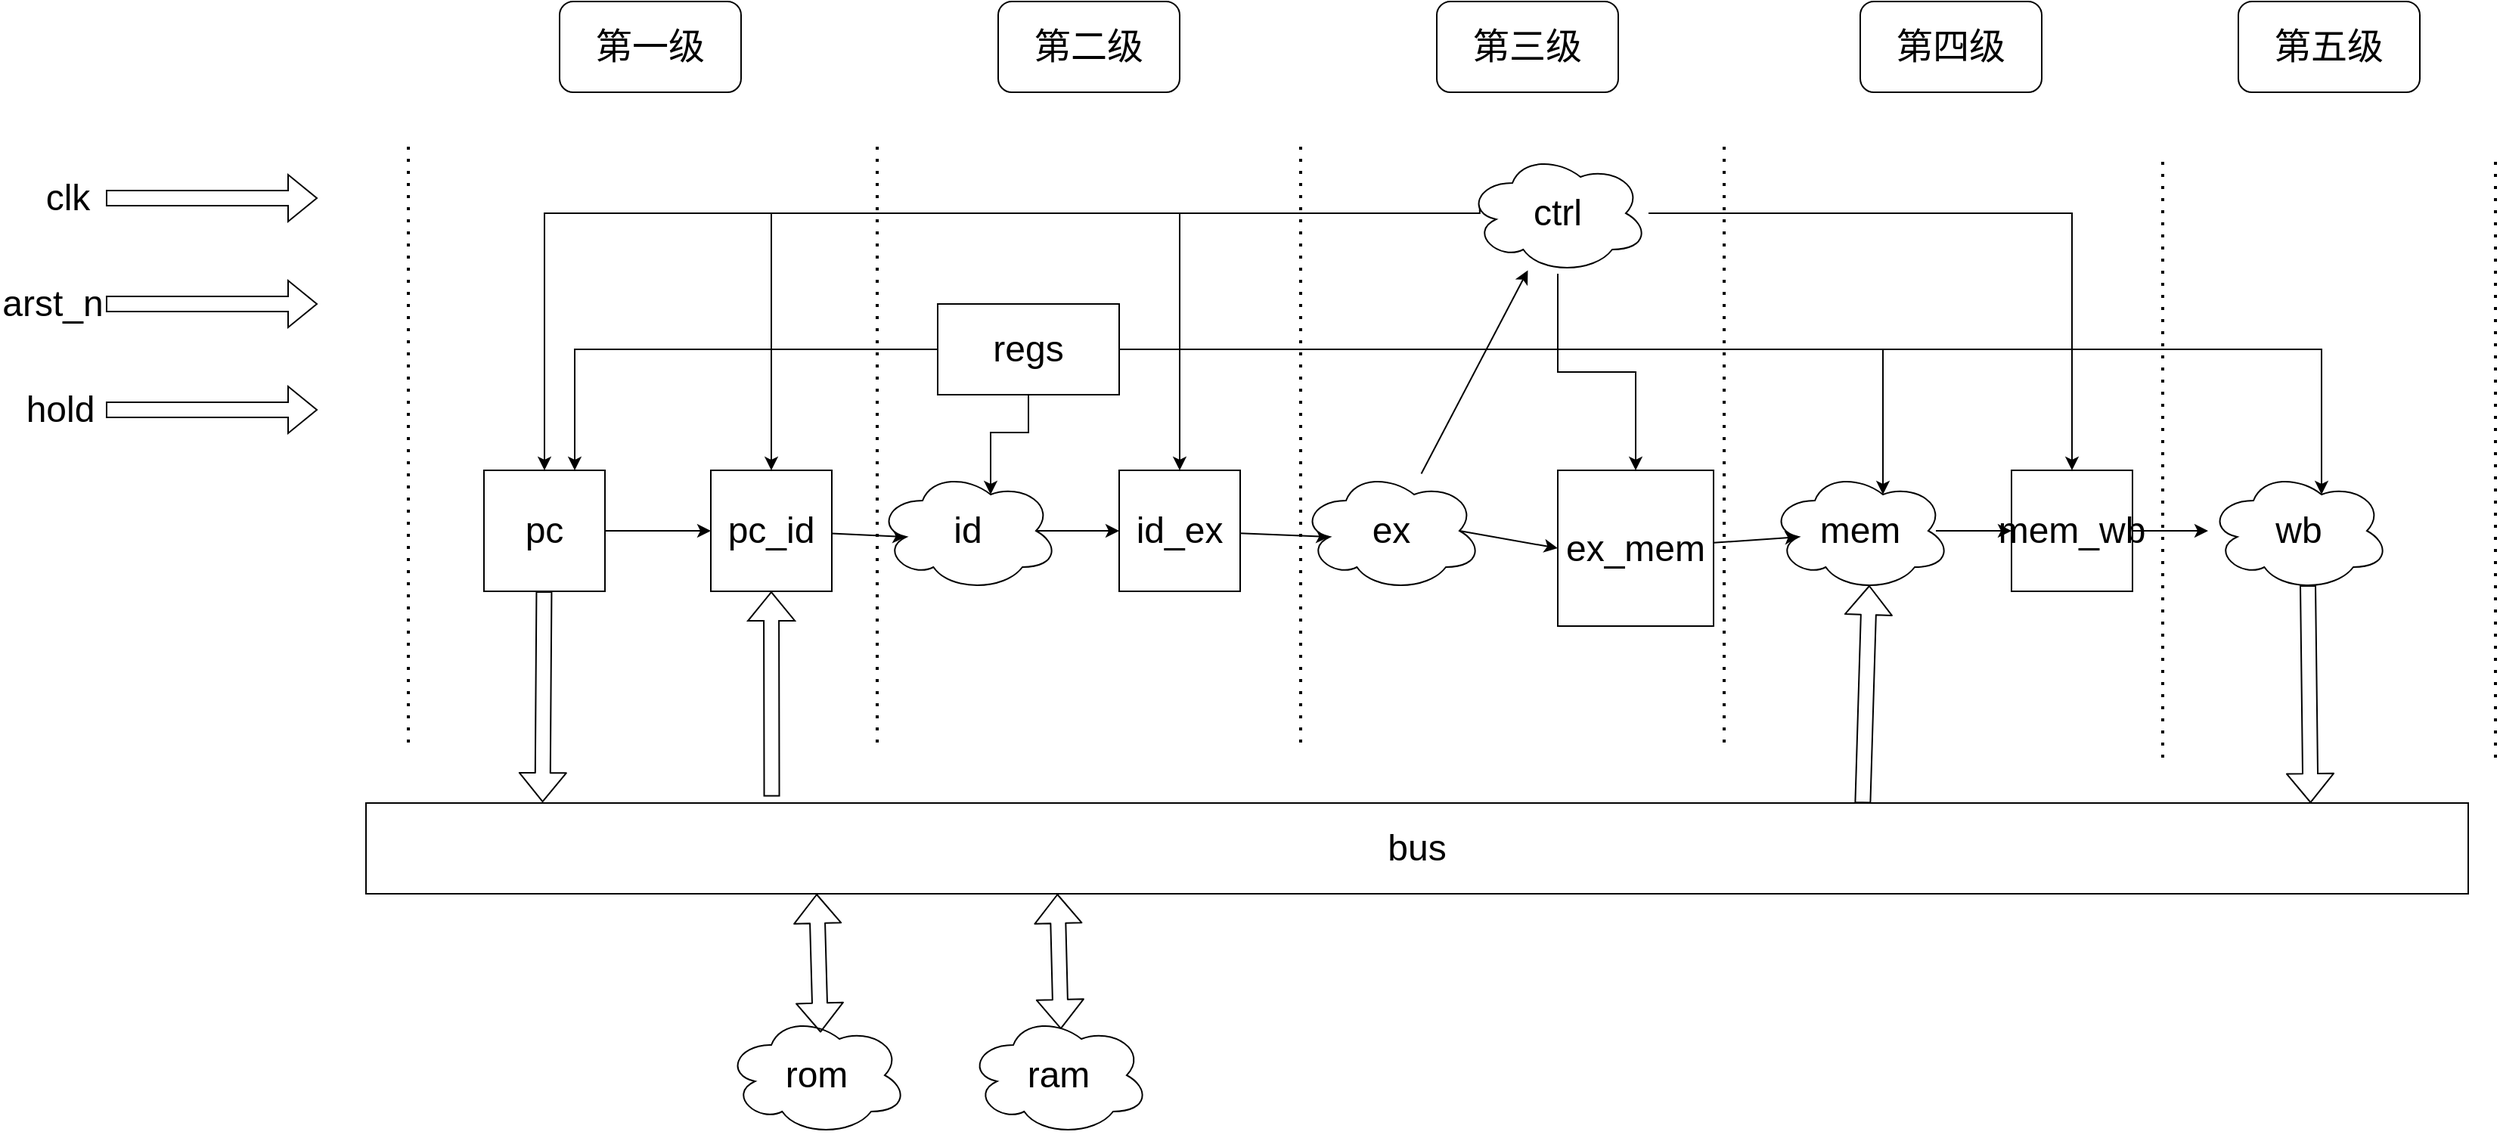 <mxfile>
    <diagram id="naFQU-C3lpWFJUoVj6_K" name="第 1 页">
        <mxGraphModel dx="1585" dy="1913" grid="1" gridSize="10" guides="1" tooltips="1" connect="1" arrows="1" fold="1" page="1" pageScale="1" pageWidth="827" pageHeight="1169" math="0" shadow="0">
            <root>
                <mxCell id="0"/>
                <mxCell id="1" parent="0"/>
                <mxCell id="C61x0PHZbPYTwjd0VCUy-19" style="edgeStyle=none;html=1;fontSize=24;entryX=0.16;entryY=0.55;entryDx=0;entryDy=0;entryPerimeter=0;" parent="1" source="C61x0PHZbPYTwjd0VCUy-20" target="C61x0PHZbPYTwjd0VCUy-25" edge="1">
                    <mxGeometry relative="1" as="geometry">
                        <mxPoint x="510" y="-600" as="targetPoint"/>
                    </mxGeometry>
                </mxCell>
                <mxCell id="C61x0PHZbPYTwjd0VCUy-20" value="pc_id" style="whiteSpace=wrap;html=1;aspect=fixed;fontSize=24;" parent="1" vertex="1">
                    <mxGeometry x="380" y="-640" width="80" height="80" as="geometry"/>
                </mxCell>
                <mxCell id="C61x0PHZbPYTwjd0VCUy-21" style="edgeStyle=none;html=1;entryX=0;entryY=0.5;entryDx=0;entryDy=0;fontSize=24;" parent="1" source="C61x0PHZbPYTwjd0VCUy-23" target="C61x0PHZbPYTwjd0VCUy-20" edge="1">
                    <mxGeometry relative="1" as="geometry"/>
                </mxCell>
                <mxCell id="C61x0PHZbPYTwjd0VCUy-22" style="edgeStyle=none;shape=flexArrow;html=1;entryX=0.084;entryY=-0.007;entryDx=0;entryDy=0;entryPerimeter=0;fontSize=24;" parent="1" source="C61x0PHZbPYTwjd0VCUy-23" target="C61x0PHZbPYTwjd0VCUy-37" edge="1">
                    <mxGeometry relative="1" as="geometry"/>
                </mxCell>
                <mxCell id="C61x0PHZbPYTwjd0VCUy-23" value="pc" style="whiteSpace=wrap;html=1;aspect=fixed;fontSize=24;" parent="1" vertex="1">
                    <mxGeometry x="230" y="-640" width="80" height="80" as="geometry"/>
                </mxCell>
                <mxCell id="C61x0PHZbPYTwjd0VCUy-24" style="edgeStyle=none;html=1;entryX=0;entryY=0.5;entryDx=0;entryDy=0;fontSize=24;exitX=0.875;exitY=0.5;exitDx=0;exitDy=0;exitPerimeter=0;" parent="1" source="C61x0PHZbPYTwjd0VCUy-25" target="C61x0PHZbPYTwjd0VCUy-27" edge="1">
                    <mxGeometry relative="1" as="geometry"/>
                </mxCell>
                <mxCell id="C61x0PHZbPYTwjd0VCUy-25" value="id" style="ellipse;shape=cloud;whiteSpace=wrap;html=1;fontSize=24;" parent="1" vertex="1">
                    <mxGeometry x="490" y="-640" width="120" height="80" as="geometry"/>
                </mxCell>
                <mxCell id="C61x0PHZbPYTwjd0VCUy-26" style="edgeStyle=none;html=1;entryX=0.16;entryY=0.55;entryDx=0;entryDy=0;entryPerimeter=0;fontSize=24;" parent="1" source="C61x0PHZbPYTwjd0VCUy-27" target="C61x0PHZbPYTwjd0VCUy-29" edge="1">
                    <mxGeometry relative="1" as="geometry"/>
                </mxCell>
                <mxCell id="C61x0PHZbPYTwjd0VCUy-27" value="id_ex" style="whiteSpace=wrap;html=1;aspect=fixed;fontSize=24;" parent="1" vertex="1">
                    <mxGeometry x="650" y="-640" width="80" height="80" as="geometry"/>
                </mxCell>
                <mxCell id="C61x0PHZbPYTwjd0VCUy-28" style="edgeStyle=none;html=1;entryX=0;entryY=0.5;entryDx=0;entryDy=0;fontSize=24;exitX=0.875;exitY=0.5;exitDx=0;exitDy=0;exitPerimeter=0;" parent="1" source="C61x0PHZbPYTwjd0VCUy-29" target="C61x0PHZbPYTwjd0VCUy-31" edge="1">
                    <mxGeometry relative="1" as="geometry"/>
                </mxCell>
                <mxCell id="lM2QxzhSfQ17ok12c9tM-13" style="edgeStyle=none;rounded=0;orthogonalLoop=1;jettySize=auto;html=1;fontSize=24;" parent="1" source="C61x0PHZbPYTwjd0VCUy-29" target="lM2QxzhSfQ17ok12c9tM-1" edge="1">
                    <mxGeometry relative="1" as="geometry"/>
                </mxCell>
                <mxCell id="C61x0PHZbPYTwjd0VCUy-29" value="ex" style="ellipse;shape=cloud;whiteSpace=wrap;html=1;fontSize=24;" parent="1" vertex="1">
                    <mxGeometry x="770" y="-640" width="120" height="80" as="geometry"/>
                </mxCell>
                <mxCell id="C61x0PHZbPYTwjd0VCUy-30" style="edgeStyle=none;html=1;fontSize=24;entryX=0.16;entryY=0.55;entryDx=0;entryDy=0;entryPerimeter=0;" parent="1" source="C61x0PHZbPYTwjd0VCUy-31" target="C61x0PHZbPYTwjd0VCUy-33" edge="1">
                    <mxGeometry relative="1" as="geometry"/>
                </mxCell>
                <mxCell id="lM2QxzhSfQ17ok12c9tM-11" style="edgeStyle=orthogonalEdgeStyle;rounded=0;orthogonalLoop=1;jettySize=auto;html=1;exitX=1;exitY=1;exitDx=0;exitDy=0;fontSize=24;" parent="1" source="C61x0PHZbPYTwjd0VCUy-31" edge="1">
                    <mxGeometry relative="1" as="geometry">
                        <mxPoint x="1020" y="-559.538" as="targetPoint"/>
                    </mxGeometry>
                </mxCell>
                <mxCell id="C61x0PHZbPYTwjd0VCUy-31" value="ex_mem" style="whiteSpace=wrap;html=1;aspect=fixed;fontSize=24;" parent="1" vertex="1">
                    <mxGeometry x="940" y="-640" width="103" height="103" as="geometry"/>
                </mxCell>
                <mxCell id="C61x0PHZbPYTwjd0VCUy-32" style="edgeStyle=none;html=1;fontSize=24;" parent="1" edge="1">
                    <mxGeometry relative="1" as="geometry">
                        <mxPoint x="1240" y="-600" as="targetPoint"/>
                        <Array as="points"/>
                        <mxPoint x="1190" y="-600" as="sourcePoint"/>
                    </mxGeometry>
                </mxCell>
                <mxCell id="C61x0PHZbPYTwjd0VCUy-33" value="mem" style="ellipse;shape=cloud;whiteSpace=wrap;html=1;fontSize=24;" parent="1" vertex="1">
                    <mxGeometry x="1080" y="-640" width="120" height="80" as="geometry"/>
                </mxCell>
                <mxCell id="C61x0PHZbPYTwjd0VCUy-34" style="edgeStyle=none;html=1;fontSize=24;" parent="1" source="C61x0PHZbPYTwjd0VCUy-35" target="C61x0PHZbPYTwjd0VCUy-36" edge="1">
                    <mxGeometry relative="1" as="geometry"/>
                </mxCell>
                <mxCell id="C61x0PHZbPYTwjd0VCUy-35" value="mem_wb" style="whiteSpace=wrap;html=1;aspect=fixed;fontSize=24;" parent="1" vertex="1">
                    <mxGeometry x="1240" y="-640" width="80" height="80" as="geometry"/>
                </mxCell>
                <mxCell id="C61x0PHZbPYTwjd0VCUy-36" value="wb" style="ellipse;shape=cloud;whiteSpace=wrap;html=1;fontSize=24;" parent="1" vertex="1">
                    <mxGeometry x="1370" y="-640" width="120" height="80" as="geometry"/>
                </mxCell>
                <mxCell id="C61x0PHZbPYTwjd0VCUy-37" value="bus" style="rounded=0;whiteSpace=wrap;html=1;fontSize=24;" parent="1" vertex="1">
                    <mxGeometry x="152" y="-420" width="1390" height="60" as="geometry"/>
                </mxCell>
                <mxCell id="C61x0PHZbPYTwjd0VCUy-38" value="rom" style="ellipse;shape=cloud;whiteSpace=wrap;html=1;fontSize=24;" parent="1" vertex="1">
                    <mxGeometry x="390" y="-280" width="120" height="80" as="geometry"/>
                </mxCell>
                <mxCell id="C61x0PHZbPYTwjd0VCUy-39" value="ram" style="ellipse;shape=cloud;whiteSpace=wrap;html=1;fontSize=24;" parent="1" vertex="1">
                    <mxGeometry x="550" y="-280" width="120" height="80" as="geometry"/>
                </mxCell>
                <mxCell id="C61x0PHZbPYTwjd0VCUy-40" value="" style="shape=flexArrow;endArrow=classic;startArrow=classic;html=1;fontSize=24;exitX=0.521;exitY=0.147;exitDx=0;exitDy=0;exitPerimeter=0;" parent="1" source="C61x0PHZbPYTwjd0VCUy-38" edge="1">
                    <mxGeometry width="100" height="100" relative="1" as="geometry">
                        <mxPoint x="450" y="-270" as="sourcePoint"/>
                        <mxPoint x="450" y="-360" as="targetPoint"/>
                    </mxGeometry>
                </mxCell>
                <mxCell id="C61x0PHZbPYTwjd0VCUy-41" value="" style="shape=flexArrow;endArrow=classic;startArrow=classic;html=1;fontSize=24;exitX=0.512;exitY=0.119;exitDx=0;exitDy=0;exitPerimeter=0;" parent="1" source="C61x0PHZbPYTwjd0VCUy-39" edge="1">
                    <mxGeometry width="100" height="100" relative="1" as="geometry">
                        <mxPoint x="609.17" y="-270" as="sourcePoint"/>
                        <mxPoint x="609.17" y="-360" as="targetPoint"/>
                    </mxGeometry>
                </mxCell>
                <mxCell id="C61x0PHZbPYTwjd0VCUy-42" style="edgeStyle=none;shape=flexArrow;html=1;entryX=0.55;entryY=0.95;entryDx=0;entryDy=0;entryPerimeter=0;fontSize=24;exitX=0.712;exitY=0.002;exitDx=0;exitDy=0;exitPerimeter=0;" parent="1" source="C61x0PHZbPYTwjd0VCUy-37" target="C61x0PHZbPYTwjd0VCUy-33" edge="1">
                    <mxGeometry relative="1" as="geometry">
                        <mxPoint x="1100" y="-410.42" as="sourcePoint"/>
                        <mxPoint x="1110" y="-570" as="targetPoint"/>
                    </mxGeometry>
                </mxCell>
                <mxCell id="C61x0PHZbPYTwjd0VCUy-43" style="edgeStyle=none;shape=flexArrow;html=1;entryX=0.925;entryY=0.002;entryDx=0;entryDy=0;entryPerimeter=0;fontSize=24;exitX=0.55;exitY=0.95;exitDx=0;exitDy=0;exitPerimeter=0;" parent="1" source="C61x0PHZbPYTwjd0VCUy-36" target="C61x0PHZbPYTwjd0VCUy-37" edge="1">
                    <mxGeometry relative="1" as="geometry">
                        <mxPoint x="1410.254" y="-559.58" as="sourcePoint"/>
                        <mxPoint x="1409.29" y="-420.0" as="targetPoint"/>
                    </mxGeometry>
                </mxCell>
                <mxCell id="C61x0PHZbPYTwjd0VCUy-44" value="" style="shape=flexArrow;endArrow=classic;html=1;rounded=0;entryX=0.5;entryY=1;entryDx=0;entryDy=0;exitX=0.193;exitY=-0.071;exitDx=0;exitDy=0;exitPerimeter=0;" parent="1" source="C61x0PHZbPYTwjd0VCUy-37" target="C61x0PHZbPYTwjd0VCUy-20" edge="1">
                    <mxGeometry width="50" height="50" relative="1" as="geometry">
                        <mxPoint x="530" y="-460" as="sourcePoint"/>
                        <mxPoint x="580" y="-510" as="targetPoint"/>
                    </mxGeometry>
                </mxCell>
                <mxCell id="C61x0PHZbPYTwjd0VCUy-45" value="" style="endArrow=none;dashed=1;html=1;dashPattern=1 3;strokeWidth=2;rounded=0;" parent="1" edge="1">
                    <mxGeometry width="50" height="50" relative="1" as="geometry">
                        <mxPoint x="180" y="-460" as="sourcePoint"/>
                        <mxPoint x="180" y="-860" as="targetPoint"/>
                    </mxGeometry>
                </mxCell>
                <mxCell id="C61x0PHZbPYTwjd0VCUy-46" value="" style="endArrow=none;dashed=1;html=1;dashPattern=1 3;strokeWidth=2;rounded=0;" parent="1" edge="1">
                    <mxGeometry width="50" height="50" relative="1" as="geometry">
                        <mxPoint x="490" y="-460" as="sourcePoint"/>
                        <mxPoint x="490" y="-860" as="targetPoint"/>
                    </mxGeometry>
                </mxCell>
                <mxCell id="C61x0PHZbPYTwjd0VCUy-47" value="" style="endArrow=none;dashed=1;html=1;dashPattern=1 3;strokeWidth=2;rounded=0;" parent="1" edge="1">
                    <mxGeometry width="50" height="50" relative="1" as="geometry">
                        <mxPoint x="770" y="-460" as="sourcePoint"/>
                        <mxPoint x="770" y="-860" as="targetPoint"/>
                    </mxGeometry>
                </mxCell>
                <mxCell id="C61x0PHZbPYTwjd0VCUy-48" value="" style="endArrow=none;dashed=1;html=1;dashPattern=1 3;strokeWidth=2;rounded=0;" parent="1" edge="1">
                    <mxGeometry width="50" height="50" relative="1" as="geometry">
                        <mxPoint x="1050" y="-460" as="sourcePoint"/>
                        <mxPoint x="1050" y="-860" as="targetPoint"/>
                    </mxGeometry>
                </mxCell>
                <mxCell id="C61x0PHZbPYTwjd0VCUy-49" value="" style="endArrow=none;dashed=1;html=1;dashPattern=1 3;strokeWidth=2;rounded=0;" parent="1" edge="1">
                    <mxGeometry width="50" height="50" relative="1" as="geometry">
                        <mxPoint x="1340" y="-450" as="sourcePoint"/>
                        <mxPoint x="1340" y="-850" as="targetPoint"/>
                    </mxGeometry>
                </mxCell>
                <mxCell id="C61x0PHZbPYTwjd0VCUy-50" value="" style="endArrow=none;dashed=1;html=1;dashPattern=1 3;strokeWidth=2;rounded=0;" parent="1" edge="1">
                    <mxGeometry width="50" height="50" relative="1" as="geometry">
                        <mxPoint x="1560" y="-450" as="sourcePoint"/>
                        <mxPoint x="1560" y="-850" as="targetPoint"/>
                    </mxGeometry>
                </mxCell>
                <mxCell id="C61x0PHZbPYTwjd0VCUy-51" value="第一级" style="rounded=1;whiteSpace=wrap;html=1;fontSize=24;" parent="1" vertex="1">
                    <mxGeometry x="280" y="-950" width="120" height="60" as="geometry"/>
                </mxCell>
                <mxCell id="C61x0PHZbPYTwjd0VCUy-52" value="第二级" style="rounded=1;whiteSpace=wrap;html=1;fontSize=24;" parent="1" vertex="1">
                    <mxGeometry x="570" y="-950" width="120" height="60" as="geometry"/>
                </mxCell>
                <mxCell id="C61x0PHZbPYTwjd0VCUy-53" value="第三级" style="rounded=1;whiteSpace=wrap;html=1;fontSize=24;" parent="1" vertex="1">
                    <mxGeometry x="860" y="-950" width="120" height="60" as="geometry"/>
                </mxCell>
                <mxCell id="C61x0PHZbPYTwjd0VCUy-54" value="第四级" style="rounded=1;whiteSpace=wrap;html=1;fontSize=24;" parent="1" vertex="1">
                    <mxGeometry x="1140" y="-950" width="120" height="60" as="geometry"/>
                </mxCell>
                <mxCell id="C61x0PHZbPYTwjd0VCUy-55" value="第五级" style="rounded=1;whiteSpace=wrap;html=1;fontSize=24;" parent="1" vertex="1">
                    <mxGeometry x="1390" y="-950" width="120" height="60" as="geometry"/>
                </mxCell>
                <mxCell id="C61x0PHZbPYTwjd0VCUy-57" value="" style="shape=flexArrow;endArrow=classic;html=1;rounded=0;fontSize=24;entryX=0;entryY=0.25;entryDx=0;entryDy=0;" parent="1" edge="1">
                    <mxGeometry width="50" height="50" relative="1" as="geometry">
                        <mxPoint x="-20" y="-820" as="sourcePoint"/>
                        <mxPoint x="120" y="-820" as="targetPoint"/>
                    </mxGeometry>
                </mxCell>
                <mxCell id="C61x0PHZbPYTwjd0VCUy-58" value="" style="shape=flexArrow;endArrow=classic;html=1;rounded=0;fontSize=24;entryX=0;entryY=0.25;entryDx=0;entryDy=0;" parent="1" edge="1">
                    <mxGeometry width="50" height="50" relative="1" as="geometry">
                        <mxPoint x="-20" y="-750" as="sourcePoint"/>
                        <mxPoint x="120" y="-750" as="targetPoint"/>
                    </mxGeometry>
                </mxCell>
                <mxCell id="C61x0PHZbPYTwjd0VCUy-59" value="clk" style="text;html=1;strokeColor=none;fillColor=none;align=center;verticalAlign=middle;whiteSpace=wrap;rounded=0;fontSize=24;" parent="1" vertex="1">
                    <mxGeometry x="-80" y="-840" width="70" height="40" as="geometry"/>
                </mxCell>
                <mxCell id="C61x0PHZbPYTwjd0VCUy-60" value="arst_n" style="text;html=1;strokeColor=none;fillColor=none;align=center;verticalAlign=middle;whiteSpace=wrap;rounded=0;fontSize=24;" parent="1" vertex="1">
                    <mxGeometry x="-90" y="-770" width="70" height="40" as="geometry"/>
                </mxCell>
                <mxCell id="lM2QxzhSfQ17ok12c9tM-6" style="edgeStyle=orthogonalEdgeStyle;rounded=0;orthogonalLoop=1;jettySize=auto;html=1;entryX=0.75;entryY=0;entryDx=0;entryDy=0;fontSize=24;" parent="1" source="C61x0PHZbPYTwjd0VCUy-61" target="C61x0PHZbPYTwjd0VCUy-23" edge="1">
                    <mxGeometry relative="1" as="geometry"/>
                </mxCell>
                <mxCell id="lM2QxzhSfQ17ok12c9tM-8" style="edgeStyle=orthogonalEdgeStyle;rounded=0;orthogonalLoop=1;jettySize=auto;html=1;entryX=0.625;entryY=0.2;entryDx=0;entryDy=0;entryPerimeter=0;fontSize=24;" parent="1" source="C61x0PHZbPYTwjd0VCUy-61" target="C61x0PHZbPYTwjd0VCUy-33" edge="1">
                    <mxGeometry relative="1" as="geometry"/>
                </mxCell>
                <mxCell id="lM2QxzhSfQ17ok12c9tM-9" style="edgeStyle=orthogonalEdgeStyle;rounded=0;orthogonalLoop=1;jettySize=auto;html=1;entryX=0.625;entryY=0.2;entryDx=0;entryDy=0;entryPerimeter=0;fontSize=24;" parent="1" source="C61x0PHZbPYTwjd0VCUy-61" target="C61x0PHZbPYTwjd0VCUy-36" edge="1">
                    <mxGeometry relative="1" as="geometry"/>
                </mxCell>
                <mxCell id="lM2QxzhSfQ17ok12c9tM-10" style="edgeStyle=orthogonalEdgeStyle;rounded=0;orthogonalLoop=1;jettySize=auto;html=1;entryX=0.625;entryY=0.2;entryDx=0;entryDy=0;entryPerimeter=0;fontSize=24;" parent="1" source="C61x0PHZbPYTwjd0VCUy-61" target="C61x0PHZbPYTwjd0VCUy-25" edge="1">
                    <mxGeometry relative="1" as="geometry"/>
                </mxCell>
                <mxCell id="C61x0PHZbPYTwjd0VCUy-61" value="regs" style="rounded=0;whiteSpace=wrap;html=1;fontSize=24;" parent="1" vertex="1">
                    <mxGeometry x="530" y="-750" width="120" height="60" as="geometry"/>
                </mxCell>
                <mxCell id="C61x0PHZbPYTwjd0VCUy-69" style="edgeStyle=orthogonalEdgeStyle;rounded=0;orthogonalLoop=1;jettySize=auto;html=1;entryX=0.5;entryY=0;entryDx=0;entryDy=0;fontSize=24;exitX=0.07;exitY=0.4;exitDx=0;exitDy=0;exitPerimeter=0;" parent="1" source="lM2QxzhSfQ17ok12c9tM-1" target="C61x0PHZbPYTwjd0VCUy-23" edge="1">
                    <mxGeometry relative="1" as="geometry">
                        <mxPoint x="887" y="-809.909" as="sourcePoint"/>
                        <Array as="points">
                            <mxPoint x="888" y="-810"/>
                            <mxPoint x="270" y="-810"/>
                        </Array>
                    </mxGeometry>
                </mxCell>
                <mxCell id="lM2QxzhSfQ17ok12c9tM-2" style="edgeStyle=orthogonalEdgeStyle;rounded=0;orthogonalLoop=1;jettySize=auto;html=1;entryX=0.5;entryY=0;entryDx=0;entryDy=0;fontSize=24;" parent="1" source="lM2QxzhSfQ17ok12c9tM-1" target="C61x0PHZbPYTwjd0VCUy-20" edge="1">
                    <mxGeometry relative="1" as="geometry"/>
                </mxCell>
                <mxCell id="lM2QxzhSfQ17ok12c9tM-3" style="edgeStyle=orthogonalEdgeStyle;rounded=0;orthogonalLoop=1;jettySize=auto;html=1;entryX=0.5;entryY=0;entryDx=0;entryDy=0;fontSize=24;" parent="1" source="lM2QxzhSfQ17ok12c9tM-1" target="C61x0PHZbPYTwjd0VCUy-27" edge="1">
                    <mxGeometry relative="1" as="geometry"/>
                </mxCell>
                <mxCell id="lM2QxzhSfQ17ok12c9tM-4" style="edgeStyle=orthogonalEdgeStyle;rounded=0;orthogonalLoop=1;jettySize=auto;html=1;entryX=0.5;entryY=0;entryDx=0;entryDy=0;fontSize=24;" parent="1" source="lM2QxzhSfQ17ok12c9tM-1" target="C61x0PHZbPYTwjd0VCUy-31" edge="1">
                    <mxGeometry relative="1" as="geometry"/>
                </mxCell>
                <mxCell id="lM2QxzhSfQ17ok12c9tM-5" style="edgeStyle=orthogonalEdgeStyle;rounded=0;orthogonalLoop=1;jettySize=auto;html=1;entryX=0.5;entryY=0;entryDx=0;entryDy=0;fontSize=24;" parent="1" source="lM2QxzhSfQ17ok12c9tM-1" target="C61x0PHZbPYTwjd0VCUy-35" edge="1">
                    <mxGeometry relative="1" as="geometry"/>
                </mxCell>
                <mxCell id="lM2QxzhSfQ17ok12c9tM-1" value="&lt;font style=&quot;font-size: 24px;&quot;&gt;ctrl&lt;/font&gt;" style="ellipse;shape=cloud;whiteSpace=wrap;html=1;" parent="1" vertex="1">
                    <mxGeometry x="880" y="-850" width="120" height="80" as="geometry"/>
                </mxCell>
                <mxCell id="2" value="" style="shape=flexArrow;endArrow=classic;html=1;rounded=0;fontSize=24;entryX=0;entryY=0.25;entryDx=0;entryDy=0;" parent="1" edge="1">
                    <mxGeometry width="50" height="50" relative="1" as="geometry">
                        <mxPoint x="-20.0" y="-680.0" as="sourcePoint"/>
                        <mxPoint x="120.0" y="-680.0" as="targetPoint"/>
                    </mxGeometry>
                </mxCell>
                <mxCell id="3" value="&lt;font style=&quot;font-size: 24px&quot;&gt;hold&lt;/font&gt;" style="text;html=1;strokeColor=none;fillColor=none;align=center;verticalAlign=middle;whiteSpace=wrap;rounded=0;" parent="1" vertex="1">
                    <mxGeometry x="-90" y="-700" width="80" height="40" as="geometry"/>
                </mxCell>
            </root>
        </mxGraphModel>
    </diagram>
</mxfile>